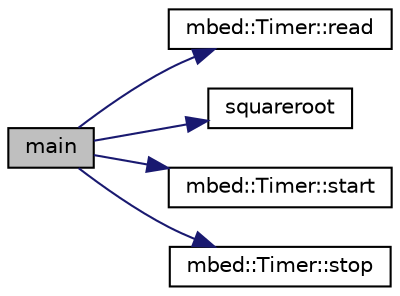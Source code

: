 digraph "main"
{
 // LATEX_PDF_SIZE
  edge [fontname="Helvetica",fontsize="10",labelfontname="Helvetica",labelfontsize="10"];
  node [fontname="Helvetica",fontsize="10",shape=record];
  rankdir="LR";
  Node1 [label="main",height=0.2,width=0.4,color="black", fillcolor="grey75", style="filled", fontcolor="black",tooltip=" "];
  Node1 -> Node2 [color="midnightblue",fontsize="10",style="solid",fontname="Helvetica"];
  Node2 [label="mbed::Timer::read",height=0.2,width=0.4,color="black", fillcolor="white", style="filled",URL="$group__drivers.html#ga868d9d1513fbaf34c4d5d15a7fa4baa8",tooltip=" "];
  Node1 -> Node3 [color="midnightblue",fontsize="10",style="solid",fontname="Helvetica"];
  Node3 [label="squareroot",height=0.2,width=0.4,color="black", fillcolor="white", style="filled",URL="$main_8cpp.html#a07d3a11deb8df309b6fd50057aba115a",tooltip=" "];
  Node1 -> Node4 [color="midnightblue",fontsize="10",style="solid",fontname="Helvetica"];
  Node4 [label="mbed::Timer::start",height=0.2,width=0.4,color="black", fillcolor="white", style="filled",URL="$group__drivers.html#ga60de64d75454385b23995437f1d72669",tooltip=" "];
  Node1 -> Node5 [color="midnightblue",fontsize="10",style="solid",fontname="Helvetica"];
  Node5 [label="mbed::Timer::stop",height=0.2,width=0.4,color="black", fillcolor="white", style="filled",URL="$group__drivers.html#ga8c528baf37154d347366083f0f816846",tooltip=" "];
}
